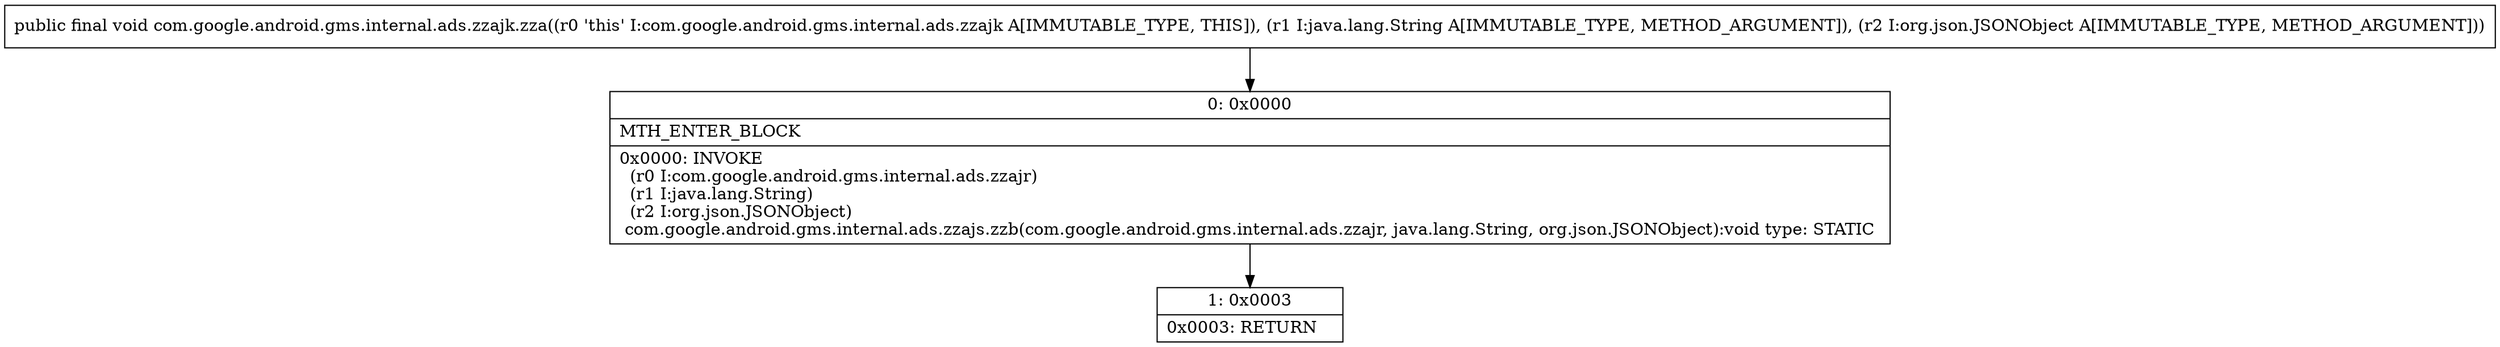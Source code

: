 digraph "CFG forcom.google.android.gms.internal.ads.zzajk.zza(Ljava\/lang\/String;Lorg\/json\/JSONObject;)V" {
Node_0 [shape=record,label="{0\:\ 0x0000|MTH_ENTER_BLOCK\l|0x0000: INVOKE  \l  (r0 I:com.google.android.gms.internal.ads.zzajr)\l  (r1 I:java.lang.String)\l  (r2 I:org.json.JSONObject)\l com.google.android.gms.internal.ads.zzajs.zzb(com.google.android.gms.internal.ads.zzajr, java.lang.String, org.json.JSONObject):void type: STATIC \l}"];
Node_1 [shape=record,label="{1\:\ 0x0003|0x0003: RETURN   \l}"];
MethodNode[shape=record,label="{public final void com.google.android.gms.internal.ads.zzajk.zza((r0 'this' I:com.google.android.gms.internal.ads.zzajk A[IMMUTABLE_TYPE, THIS]), (r1 I:java.lang.String A[IMMUTABLE_TYPE, METHOD_ARGUMENT]), (r2 I:org.json.JSONObject A[IMMUTABLE_TYPE, METHOD_ARGUMENT])) }"];
MethodNode -> Node_0;
Node_0 -> Node_1;
}

